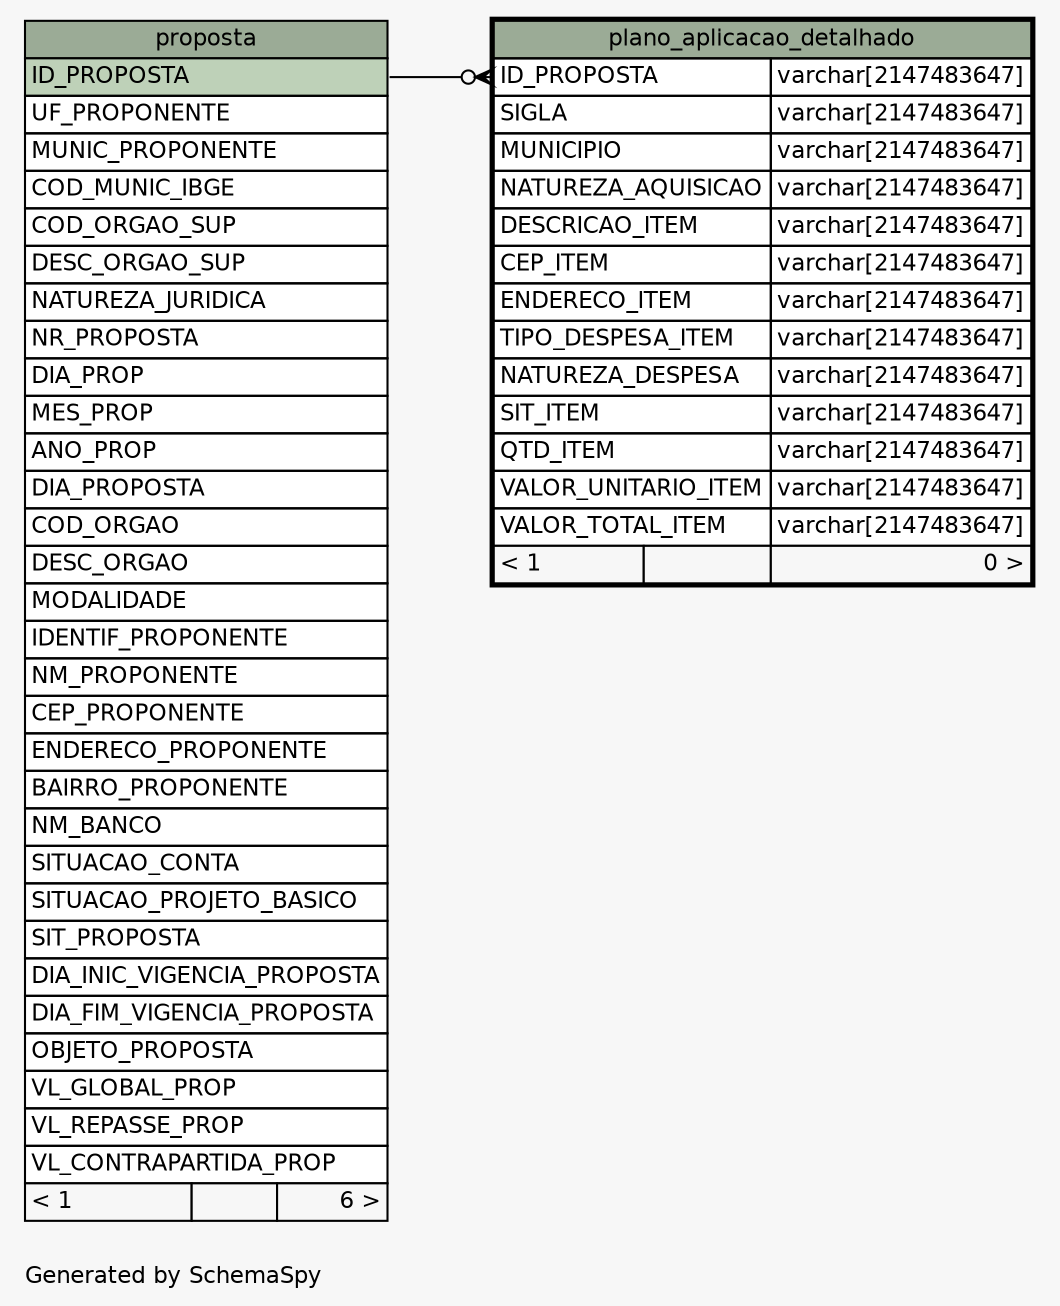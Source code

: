 // dot 2.38.0 on Windows 10 10.0
// SchemaSpy rev 590
digraph "oneDegreeRelationshipsDiagram" {
  graph [
    rankdir="RL"
    bgcolor="#f7f7f7"
    label="\nGenerated by SchemaSpy"
    labeljust="l"
    nodesep="0.18"
    ranksep="0.46"
    fontname="Helvetica"
    fontsize="11"
  ];
  node [
    fontname="Helvetica"
    fontsize="11"
    shape="plaintext"
  ];
  edge [
    arrowsize="0.8"
  ];
  "plano_aplicacao_detalhado":"ID_PROPOSTA":w -> "proposta":"ID_PROPOSTA":e [arrowhead=none dir=back arrowtail=crowodot];
  "plano_aplicacao_detalhado" [
    label=<
    <TABLE BORDER="2" CELLBORDER="1" CELLSPACING="0" BGCOLOR="#ffffff">
      <TR><TD COLSPAN="3" BGCOLOR="#9bab96" ALIGN="CENTER">plano_aplicacao_detalhado</TD></TR>
      <TR><TD PORT="ID_PROPOSTA" COLSPAN="2" ALIGN="LEFT">ID_PROPOSTA</TD><TD PORT="ID_PROPOSTA.type" ALIGN="LEFT">varchar[2147483647]</TD></TR>
      <TR><TD PORT="SIGLA" COLSPAN="2" ALIGN="LEFT">SIGLA</TD><TD PORT="SIGLA.type" ALIGN="LEFT">varchar[2147483647]</TD></TR>
      <TR><TD PORT="MUNICIPIO" COLSPAN="2" ALIGN="LEFT">MUNICIPIO</TD><TD PORT="MUNICIPIO.type" ALIGN="LEFT">varchar[2147483647]</TD></TR>
      <TR><TD PORT="NATUREZA_AQUISICAO" COLSPAN="2" ALIGN="LEFT">NATUREZA_AQUISICAO</TD><TD PORT="NATUREZA_AQUISICAO.type" ALIGN="LEFT">varchar[2147483647]</TD></TR>
      <TR><TD PORT="DESCRICAO_ITEM" COLSPAN="2" ALIGN="LEFT">DESCRICAO_ITEM</TD><TD PORT="DESCRICAO_ITEM.type" ALIGN="LEFT">varchar[2147483647]</TD></TR>
      <TR><TD PORT="CEP_ITEM" COLSPAN="2" ALIGN="LEFT">CEP_ITEM</TD><TD PORT="CEP_ITEM.type" ALIGN="LEFT">varchar[2147483647]</TD></TR>
      <TR><TD PORT="ENDERECO_ITEM" COLSPAN="2" ALIGN="LEFT">ENDERECO_ITEM</TD><TD PORT="ENDERECO_ITEM.type" ALIGN="LEFT">varchar[2147483647]</TD></TR>
      <TR><TD PORT="TIPO_DESPESA_ITEM" COLSPAN="2" ALIGN="LEFT">TIPO_DESPESA_ITEM</TD><TD PORT="TIPO_DESPESA_ITEM.type" ALIGN="LEFT">varchar[2147483647]</TD></TR>
      <TR><TD PORT="NATUREZA_DESPESA" COLSPAN="2" ALIGN="LEFT">NATUREZA_DESPESA</TD><TD PORT="NATUREZA_DESPESA.type" ALIGN="LEFT">varchar[2147483647]</TD></TR>
      <TR><TD PORT="SIT_ITEM" COLSPAN="2" ALIGN="LEFT">SIT_ITEM</TD><TD PORT="SIT_ITEM.type" ALIGN="LEFT">varchar[2147483647]</TD></TR>
      <TR><TD PORT="QTD_ITEM" COLSPAN="2" ALIGN="LEFT">QTD_ITEM</TD><TD PORT="QTD_ITEM.type" ALIGN="LEFT">varchar[2147483647]</TD></TR>
      <TR><TD PORT="VALOR_UNITARIO_ITEM" COLSPAN="2" ALIGN="LEFT">VALOR_UNITARIO_ITEM</TD><TD PORT="VALOR_UNITARIO_ITEM.type" ALIGN="LEFT">varchar[2147483647]</TD></TR>
      <TR><TD PORT="VALOR_TOTAL_ITEM" COLSPAN="2" ALIGN="LEFT">VALOR_TOTAL_ITEM</TD><TD PORT="VALOR_TOTAL_ITEM.type" ALIGN="LEFT">varchar[2147483647]</TD></TR>
      <TR><TD ALIGN="LEFT" BGCOLOR="#f7f7f7">&lt; 1</TD><TD ALIGN="RIGHT" BGCOLOR="#f7f7f7">  </TD><TD ALIGN="RIGHT" BGCOLOR="#f7f7f7">0 &gt;</TD></TR>
    </TABLE>>
    URL="plano_aplicacao_detalhado.html"
    tooltip="plano_aplicacao_detalhado"
  ];
  "proposta" [
    label=<
    <TABLE BORDER="0" CELLBORDER="1" CELLSPACING="0" BGCOLOR="#ffffff">
      <TR><TD COLSPAN="3" BGCOLOR="#9bab96" ALIGN="CENTER">proposta</TD></TR>
      <TR><TD PORT="ID_PROPOSTA" COLSPAN="3" BGCOLOR="#bed1b8" ALIGN="LEFT">ID_PROPOSTA</TD></TR>
      <TR><TD PORT="UF_PROPONENTE" COLSPAN="3" ALIGN="LEFT">UF_PROPONENTE</TD></TR>
      <TR><TD PORT="MUNIC_PROPONENTE" COLSPAN="3" ALIGN="LEFT">MUNIC_PROPONENTE</TD></TR>
      <TR><TD PORT="COD_MUNIC_IBGE" COLSPAN="3" ALIGN="LEFT">COD_MUNIC_IBGE</TD></TR>
      <TR><TD PORT="COD_ORGAO_SUP" COLSPAN="3" ALIGN="LEFT">COD_ORGAO_SUP</TD></TR>
      <TR><TD PORT="DESC_ORGAO_SUP" COLSPAN="3" ALIGN="LEFT">DESC_ORGAO_SUP</TD></TR>
      <TR><TD PORT="NATUREZA_JURIDICA" COLSPAN="3" ALIGN="LEFT">NATUREZA_JURIDICA</TD></TR>
      <TR><TD PORT="NR_PROPOSTA" COLSPAN="3" ALIGN="LEFT">NR_PROPOSTA</TD></TR>
      <TR><TD PORT="DIA_PROP" COLSPAN="3" ALIGN="LEFT">DIA_PROP</TD></TR>
      <TR><TD PORT="MES_PROP" COLSPAN="3" ALIGN="LEFT">MES_PROP</TD></TR>
      <TR><TD PORT="ANO_PROP" COLSPAN="3" ALIGN="LEFT">ANO_PROP</TD></TR>
      <TR><TD PORT="DIA_PROPOSTA" COLSPAN="3" ALIGN="LEFT">DIA_PROPOSTA</TD></TR>
      <TR><TD PORT="COD_ORGAO" COLSPAN="3" ALIGN="LEFT">COD_ORGAO</TD></TR>
      <TR><TD PORT="DESC_ORGAO" COLSPAN="3" ALIGN="LEFT">DESC_ORGAO</TD></TR>
      <TR><TD PORT="MODALIDADE" COLSPAN="3" ALIGN="LEFT">MODALIDADE</TD></TR>
      <TR><TD PORT="IDENTIF_PROPONENTE" COLSPAN="3" ALIGN="LEFT">IDENTIF_PROPONENTE</TD></TR>
      <TR><TD PORT="NM_PROPONENTE" COLSPAN="3" ALIGN="LEFT">NM_PROPONENTE</TD></TR>
      <TR><TD PORT="CEP_PROPONENTE" COLSPAN="3" ALIGN="LEFT">CEP_PROPONENTE</TD></TR>
      <TR><TD PORT="ENDERECO_PROPONENTE" COLSPAN="3" ALIGN="LEFT">ENDERECO_PROPONENTE</TD></TR>
      <TR><TD PORT="BAIRRO_PROPONENTE" COLSPAN="3" ALIGN="LEFT">BAIRRO_PROPONENTE</TD></TR>
      <TR><TD PORT="NM_BANCO" COLSPAN="3" ALIGN="LEFT">NM_BANCO</TD></TR>
      <TR><TD PORT="SITUACAO_CONTA" COLSPAN="3" ALIGN="LEFT">SITUACAO_CONTA</TD></TR>
      <TR><TD PORT="SITUACAO_PROJETO_BASICO" COLSPAN="3" ALIGN="LEFT">SITUACAO_PROJETO_BASICO</TD></TR>
      <TR><TD PORT="SIT_PROPOSTA" COLSPAN="3" ALIGN="LEFT">SIT_PROPOSTA</TD></TR>
      <TR><TD PORT="DIA_INIC_VIGENCIA_PROPOSTA" COLSPAN="3" ALIGN="LEFT">DIA_INIC_VIGENCIA_PROPOSTA</TD></TR>
      <TR><TD PORT="DIA_FIM_VIGENCIA_PROPOSTA" COLSPAN="3" ALIGN="LEFT">DIA_FIM_VIGENCIA_PROPOSTA</TD></TR>
      <TR><TD PORT="OBJETO_PROPOSTA" COLSPAN="3" ALIGN="LEFT">OBJETO_PROPOSTA</TD></TR>
      <TR><TD PORT="VL_GLOBAL_PROP" COLSPAN="3" ALIGN="LEFT">VL_GLOBAL_PROP</TD></TR>
      <TR><TD PORT="VL_REPASSE_PROP" COLSPAN="3" ALIGN="LEFT">VL_REPASSE_PROP</TD></TR>
      <TR><TD PORT="VL_CONTRAPARTIDA_PROP" COLSPAN="3" ALIGN="LEFT">VL_CONTRAPARTIDA_PROP</TD></TR>
      <TR><TD ALIGN="LEFT" BGCOLOR="#f7f7f7">&lt; 1</TD><TD ALIGN="RIGHT" BGCOLOR="#f7f7f7">  </TD><TD ALIGN="RIGHT" BGCOLOR="#f7f7f7">6 &gt;</TD></TR>
    </TABLE>>
    URL="proposta.html"
    tooltip="proposta"
  ];
}
